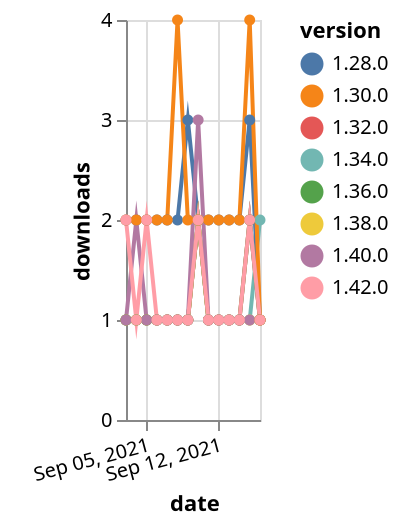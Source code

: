 {"$schema": "https://vega.github.io/schema/vega-lite/v5.json", "description": "A simple bar chart with embedded data.", "data": {"values": [{"date": "2021-09-03", "total": 183, "delta": 1, "version": "1.34.0"}, {"date": "2021-09-04", "total": 184, "delta": 1, "version": "1.34.0"}, {"date": "2021-09-05", "total": 185, "delta": 1, "version": "1.34.0"}, {"date": "2021-09-06", "total": 186, "delta": 1, "version": "1.34.0"}, {"date": "2021-09-07", "total": 187, "delta": 1, "version": "1.34.0"}, {"date": "2021-09-08", "total": 188, "delta": 1, "version": "1.34.0"}, {"date": "2021-09-09", "total": 189, "delta": 1, "version": "1.34.0"}, {"date": "2021-09-10", "total": 191, "delta": 2, "version": "1.34.0"}, {"date": "2021-09-11", "total": 192, "delta": 1, "version": "1.34.0"}, {"date": "2021-09-12", "total": 193, "delta": 1, "version": "1.34.0"}, {"date": "2021-09-13", "total": 194, "delta": 1, "version": "1.34.0"}, {"date": "2021-09-14", "total": 195, "delta": 1, "version": "1.34.0"}, {"date": "2021-09-15", "total": 196, "delta": 1, "version": "1.34.0"}, {"date": "2021-09-16", "total": 198, "delta": 2, "version": "1.34.0"}, {"date": "2021-09-03", "total": 240, "delta": 1, "version": "1.32.0"}, {"date": "2021-09-04", "total": 241, "delta": 1, "version": "1.32.0"}, {"date": "2021-09-05", "total": 242, "delta": 1, "version": "1.32.0"}, {"date": "2021-09-06", "total": 243, "delta": 1, "version": "1.32.0"}, {"date": "2021-09-07", "total": 244, "delta": 1, "version": "1.32.0"}, {"date": "2021-09-08", "total": 245, "delta": 1, "version": "1.32.0"}, {"date": "2021-09-09", "total": 246, "delta": 1, "version": "1.32.0"}, {"date": "2021-09-10", "total": 248, "delta": 2, "version": "1.32.0"}, {"date": "2021-09-11", "total": 249, "delta": 1, "version": "1.32.0"}, {"date": "2021-09-12", "total": 250, "delta": 1, "version": "1.32.0"}, {"date": "2021-09-13", "total": 251, "delta": 1, "version": "1.32.0"}, {"date": "2021-09-14", "total": 252, "delta": 1, "version": "1.32.0"}, {"date": "2021-09-15", "total": 254, "delta": 2, "version": "1.32.0"}, {"date": "2021-09-16", "total": 255, "delta": 1, "version": "1.32.0"}, {"date": "2021-09-03", "total": 2318, "delta": 2, "version": "1.28.0"}, {"date": "2021-09-04", "total": 2320, "delta": 2, "version": "1.28.0"}, {"date": "2021-09-05", "total": 2322, "delta": 2, "version": "1.28.0"}, {"date": "2021-09-06", "total": 2324, "delta": 2, "version": "1.28.0"}, {"date": "2021-09-07", "total": 2326, "delta": 2, "version": "1.28.0"}, {"date": "2021-09-08", "total": 2328, "delta": 2, "version": "1.28.0"}, {"date": "2021-09-09", "total": 2331, "delta": 3, "version": "1.28.0"}, {"date": "2021-09-10", "total": 2333, "delta": 2, "version": "1.28.0"}, {"date": "2021-09-11", "total": 2335, "delta": 2, "version": "1.28.0"}, {"date": "2021-09-12", "total": 2337, "delta": 2, "version": "1.28.0"}, {"date": "2021-09-13", "total": 2339, "delta": 2, "version": "1.28.0"}, {"date": "2021-09-14", "total": 2341, "delta": 2, "version": "1.28.0"}, {"date": "2021-09-15", "total": 2344, "delta": 3, "version": "1.28.0"}, {"date": "2021-09-16", "total": 2345, "delta": 1, "version": "1.28.0"}, {"date": "2021-09-03", "total": 161, "delta": 1, "version": "1.38.0"}, {"date": "2021-09-04", "total": 162, "delta": 1, "version": "1.38.0"}, {"date": "2021-09-05", "total": 163, "delta": 1, "version": "1.38.0"}, {"date": "2021-09-06", "total": 164, "delta": 1, "version": "1.38.0"}, {"date": "2021-09-07", "total": 165, "delta": 1, "version": "1.38.0"}, {"date": "2021-09-08", "total": 166, "delta": 1, "version": "1.38.0"}, {"date": "2021-09-09", "total": 167, "delta": 1, "version": "1.38.0"}, {"date": "2021-09-10", "total": 169, "delta": 2, "version": "1.38.0"}, {"date": "2021-09-11", "total": 170, "delta": 1, "version": "1.38.0"}, {"date": "2021-09-12", "total": 171, "delta": 1, "version": "1.38.0"}, {"date": "2021-09-13", "total": 172, "delta": 1, "version": "1.38.0"}, {"date": "2021-09-14", "total": 173, "delta": 1, "version": "1.38.0"}, {"date": "2021-09-15", "total": 174, "delta": 1, "version": "1.38.0"}, {"date": "2021-09-16", "total": 175, "delta": 1, "version": "1.38.0"}, {"date": "2021-09-03", "total": 180, "delta": 1, "version": "1.36.0"}, {"date": "2021-09-04", "total": 181, "delta": 1, "version": "1.36.0"}, {"date": "2021-09-05", "total": 182, "delta": 1, "version": "1.36.0"}, {"date": "2021-09-06", "total": 183, "delta": 1, "version": "1.36.0"}, {"date": "2021-09-07", "total": 184, "delta": 1, "version": "1.36.0"}, {"date": "2021-09-08", "total": 185, "delta": 1, "version": "1.36.0"}, {"date": "2021-09-09", "total": 186, "delta": 1, "version": "1.36.0"}, {"date": "2021-09-10", "total": 188, "delta": 2, "version": "1.36.0"}, {"date": "2021-09-11", "total": 189, "delta": 1, "version": "1.36.0"}, {"date": "2021-09-12", "total": 190, "delta": 1, "version": "1.36.0"}, {"date": "2021-09-13", "total": 191, "delta": 1, "version": "1.36.0"}, {"date": "2021-09-14", "total": 192, "delta": 1, "version": "1.36.0"}, {"date": "2021-09-15", "total": 194, "delta": 2, "version": "1.36.0"}, {"date": "2021-09-16", "total": 195, "delta": 1, "version": "1.36.0"}, {"date": "2021-09-03", "total": 174, "delta": 1, "version": "1.40.0"}, {"date": "2021-09-04", "total": 176, "delta": 2, "version": "1.40.0"}, {"date": "2021-09-05", "total": 177, "delta": 1, "version": "1.40.0"}, {"date": "2021-09-06", "total": 178, "delta": 1, "version": "1.40.0"}, {"date": "2021-09-07", "total": 179, "delta": 1, "version": "1.40.0"}, {"date": "2021-09-08", "total": 180, "delta": 1, "version": "1.40.0"}, {"date": "2021-09-09", "total": 181, "delta": 1, "version": "1.40.0"}, {"date": "2021-09-10", "total": 184, "delta": 3, "version": "1.40.0"}, {"date": "2021-09-11", "total": 185, "delta": 1, "version": "1.40.0"}, {"date": "2021-09-12", "total": 186, "delta": 1, "version": "1.40.0"}, {"date": "2021-09-13", "total": 187, "delta": 1, "version": "1.40.0"}, {"date": "2021-09-14", "total": 188, "delta": 1, "version": "1.40.0"}, {"date": "2021-09-15", "total": 189, "delta": 1, "version": "1.40.0"}, {"date": "2021-09-16", "total": 190, "delta": 1, "version": "1.40.0"}, {"date": "2021-09-03", "total": 2411, "delta": 2, "version": "1.30.0"}, {"date": "2021-09-04", "total": 2413, "delta": 2, "version": "1.30.0"}, {"date": "2021-09-05", "total": 2415, "delta": 2, "version": "1.30.0"}, {"date": "2021-09-06", "total": 2417, "delta": 2, "version": "1.30.0"}, {"date": "2021-09-07", "total": 2419, "delta": 2, "version": "1.30.0"}, {"date": "2021-09-08", "total": 2423, "delta": 4, "version": "1.30.0"}, {"date": "2021-09-09", "total": 2425, "delta": 2, "version": "1.30.0"}, {"date": "2021-09-10", "total": 2427, "delta": 2, "version": "1.30.0"}, {"date": "2021-09-11", "total": 2429, "delta": 2, "version": "1.30.0"}, {"date": "2021-09-12", "total": 2431, "delta": 2, "version": "1.30.0"}, {"date": "2021-09-13", "total": 2433, "delta": 2, "version": "1.30.0"}, {"date": "2021-09-14", "total": 2435, "delta": 2, "version": "1.30.0"}, {"date": "2021-09-15", "total": 2439, "delta": 4, "version": "1.30.0"}, {"date": "2021-09-16", "total": 2440, "delta": 1, "version": "1.30.0"}, {"date": "2021-09-03", "total": 116, "delta": 2, "version": "1.42.0"}, {"date": "2021-09-04", "total": 117, "delta": 1, "version": "1.42.0"}, {"date": "2021-09-05", "total": 119, "delta": 2, "version": "1.42.0"}, {"date": "2021-09-06", "total": 120, "delta": 1, "version": "1.42.0"}, {"date": "2021-09-07", "total": 121, "delta": 1, "version": "1.42.0"}, {"date": "2021-09-08", "total": 122, "delta": 1, "version": "1.42.0"}, {"date": "2021-09-09", "total": 123, "delta": 1, "version": "1.42.0"}, {"date": "2021-09-10", "total": 125, "delta": 2, "version": "1.42.0"}, {"date": "2021-09-11", "total": 126, "delta": 1, "version": "1.42.0"}, {"date": "2021-09-12", "total": 127, "delta": 1, "version": "1.42.0"}, {"date": "2021-09-13", "total": 128, "delta": 1, "version": "1.42.0"}, {"date": "2021-09-14", "total": 129, "delta": 1, "version": "1.42.0"}, {"date": "2021-09-15", "total": 131, "delta": 2, "version": "1.42.0"}, {"date": "2021-09-16", "total": 132, "delta": 1, "version": "1.42.0"}]}, "width": "container", "mark": {"type": "line", "point": {"filled": true}}, "encoding": {"x": {"field": "date", "type": "temporal", "timeUnit": "yearmonthdate", "title": "date", "axis": {"labelAngle": -15}}, "y": {"field": "delta", "type": "quantitative", "title": "downloads"}, "color": {"field": "version", "type": "nominal"}, "tooltip": {"field": "delta"}}}